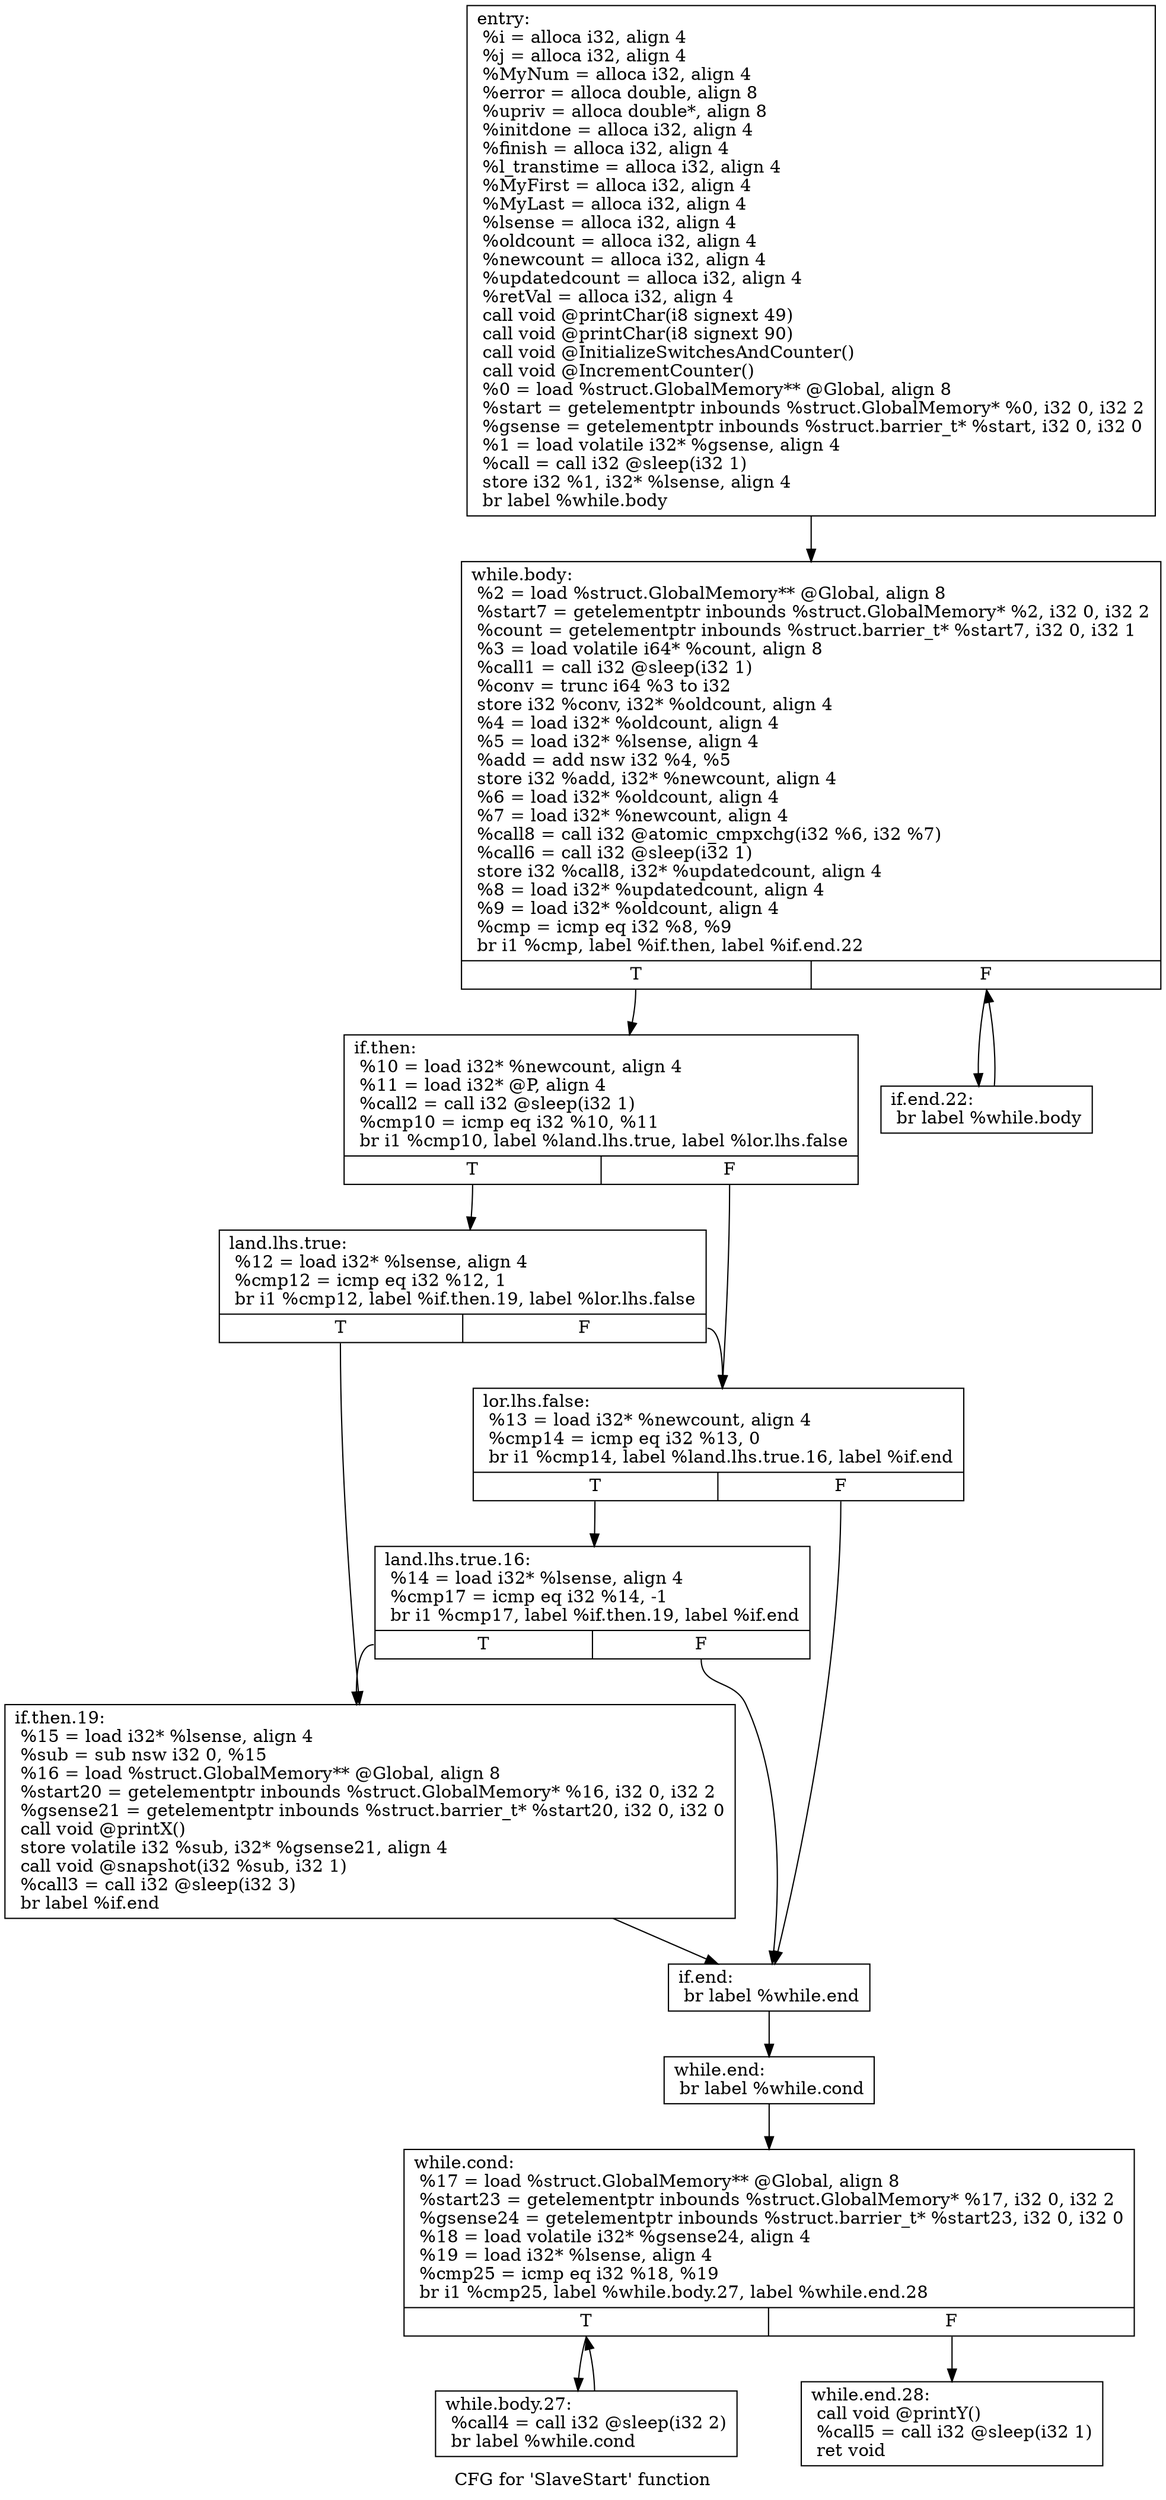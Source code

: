 digraph "CFG for 'SlaveStart' function" {
	label="CFG for 'SlaveStart' function";

	Node0x550f9a0 [shape=record,label="{entry:\l  %i = alloca i32, align 4\l  %j = alloca i32, align 4\l  %MyNum = alloca i32, align 4\l  %error = alloca double, align 8\l  %upriv = alloca double*, align 8\l  %initdone = alloca i32, align 4\l  %finish = alloca i32, align 4\l  %l_transtime = alloca i32, align 4\l  %MyFirst = alloca i32, align 4\l  %MyLast = alloca i32, align 4\l  %lsense = alloca i32, align 4\l  %oldcount = alloca i32, align 4\l  %newcount = alloca i32, align 4\l  %updatedcount = alloca i32, align 4\l  %retVal = alloca i32, align 4\l  call void @printChar(i8 signext 49)\l  call void @printChar(i8 signext 90)\l  call void @InitializeSwitchesAndCounter()\l  call void @IncrementCounter()\l  %0 = load %struct.GlobalMemory** @Global, align 8\l  %start = getelementptr inbounds %struct.GlobalMemory* %0, i32 0, i32 2\l  %gsense = getelementptr inbounds %struct.barrier_t* %start, i32 0, i32 0\l  %1 = load volatile i32* %gsense, align 4\l  %call = call i32 @sleep(i32 1)\l  store i32 %1, i32* %lsense, align 4\l  br label %while.body\l}"];
	Node0x550f9a0 -> Node0x550f9f0;
	Node0x550f9f0 [shape=record,label="{while.body:                                       \l  %2 = load %struct.GlobalMemory** @Global, align 8\l  %start7 = getelementptr inbounds %struct.GlobalMemory* %2, i32 0, i32 2\l  %count = getelementptr inbounds %struct.barrier_t* %start7, i32 0, i32 1\l  %3 = load volatile i64* %count, align 8\l  %call1 = call i32 @sleep(i32 1)\l  %conv = trunc i64 %3 to i32\l  store i32 %conv, i32* %oldcount, align 4\l  %4 = load i32* %oldcount, align 4\l  %5 = load i32* %lsense, align 4\l  %add = add nsw i32 %4, %5\l  store i32 %add, i32* %newcount, align 4\l  %6 = load i32* %oldcount, align 4\l  %7 = load i32* %newcount, align 4\l  %call8 = call i32 @atomic_cmpxchg(i32 %6, i32 %7)\l  %call6 = call i32 @sleep(i32 1)\l  store i32 %call8, i32* %updatedcount, align 4\l  %8 = load i32* %updatedcount, align 4\l  %9 = load i32* %oldcount, align 4\l  %cmp = icmp eq i32 %8, %9\l  br i1 %cmp, label %if.then, label %if.end.22\l|{<s0>T|<s1>F}}"];
	Node0x550f9f0:s0 -> Node0x550fa40;
	Node0x550f9f0:s1 -> Node0x550fc20;
	Node0x550fa40 [shape=record,label="{if.then:                                          \l  %10 = load i32* %newcount, align 4\l  %11 = load i32* @P, align 4\l  %call2 = call i32 @sleep(i32 1)\l  %cmp10 = icmp eq i32 %10, %11\l  br i1 %cmp10, label %land.lhs.true, label %lor.lhs.false\l|{<s0>T|<s1>F}}"];
	Node0x550fa40:s0 -> Node0x550fa90;
	Node0x550fa40:s1 -> Node0x550fae0;
	Node0x550fa90 [shape=record,label="{land.lhs.true:                                    \l  %12 = load i32* %lsense, align 4\l  %cmp12 = icmp eq i32 %12, 1\l  br i1 %cmp12, label %if.then.19, label %lor.lhs.false\l|{<s0>T|<s1>F}}"];
	Node0x550fa90:s0 -> Node0x550fb80;
	Node0x550fa90:s1 -> Node0x550fae0;
	Node0x550fae0 [shape=record,label="{lor.lhs.false:                                    \l  %13 = load i32* %newcount, align 4\l  %cmp14 = icmp eq i32 %13, 0\l  br i1 %cmp14, label %land.lhs.true.16, label %if.end\l|{<s0>T|<s1>F}}"];
	Node0x550fae0:s0 -> Node0x550fb30;
	Node0x550fae0:s1 -> Node0x550fbd0;
	Node0x550fb30 [shape=record,label="{land.lhs.true.16:                                 \l  %14 = load i32* %lsense, align 4\l  %cmp17 = icmp eq i32 %14, -1\l  br i1 %cmp17, label %if.then.19, label %if.end\l|{<s0>T|<s1>F}}"];
	Node0x550fb30:s0 -> Node0x550fb80;
	Node0x550fb30:s1 -> Node0x550fbd0;
	Node0x550fb80 [shape=record,label="{if.then.19:                                       \l  %15 = load i32* %lsense, align 4\l  %sub = sub nsw i32 0, %15\l  %16 = load %struct.GlobalMemory** @Global, align 8\l  %start20 = getelementptr inbounds %struct.GlobalMemory* %16, i32 0, i32 2\l  %gsense21 = getelementptr inbounds %struct.barrier_t* %start20, i32 0, i32 0\l  call void @printX()\l  store volatile i32 %sub, i32* %gsense21, align 4\l  call void @snapshot(i32 %sub, i32 1)\l  %call3 = call i32 @sleep(i32 3)\l  br label %if.end\l}"];
	Node0x550fb80 -> Node0x550fbd0;
	Node0x550fbd0 [shape=record,label="{if.end:                                           \l  br label %while.end\l}"];
	Node0x550fbd0 -> Node0x550fc70;
	Node0x550fc20 [shape=record,label="{if.end.22:                                        \l  br label %while.body\l}"];
	Node0x550fc20 -> Node0x550f9f0;
	Node0x550fc70 [shape=record,label="{while.end:                                        \l  br label %while.cond\l}"];
	Node0x550fc70 -> Node0x550fcc0;
	Node0x550fcc0 [shape=record,label="{while.cond:                                       \l  %17 = load %struct.GlobalMemory** @Global, align 8\l  %start23 = getelementptr inbounds %struct.GlobalMemory* %17, i32 0, i32 2\l  %gsense24 = getelementptr inbounds %struct.barrier_t* %start23, i32 0, i32 0\l  %18 = load volatile i32* %gsense24, align 4\l  %19 = load i32* %lsense, align 4\l  %cmp25 = icmp eq i32 %18, %19\l  br i1 %cmp25, label %while.body.27, label %while.end.28\l|{<s0>T|<s1>F}}"];
	Node0x550fcc0:s0 -> Node0x550fd10;
	Node0x550fcc0:s1 -> Node0x550fd60;
	Node0x550fd10 [shape=record,label="{while.body.27:                                    \l  %call4 = call i32 @sleep(i32 2)\l  br label %while.cond\l}"];
	Node0x550fd10 -> Node0x550fcc0;
	Node0x550fd60 [shape=record,label="{while.end.28:                                     \l  call void @printY()\l  %call5 = call i32 @sleep(i32 1)\l  ret void\l}"];
}
